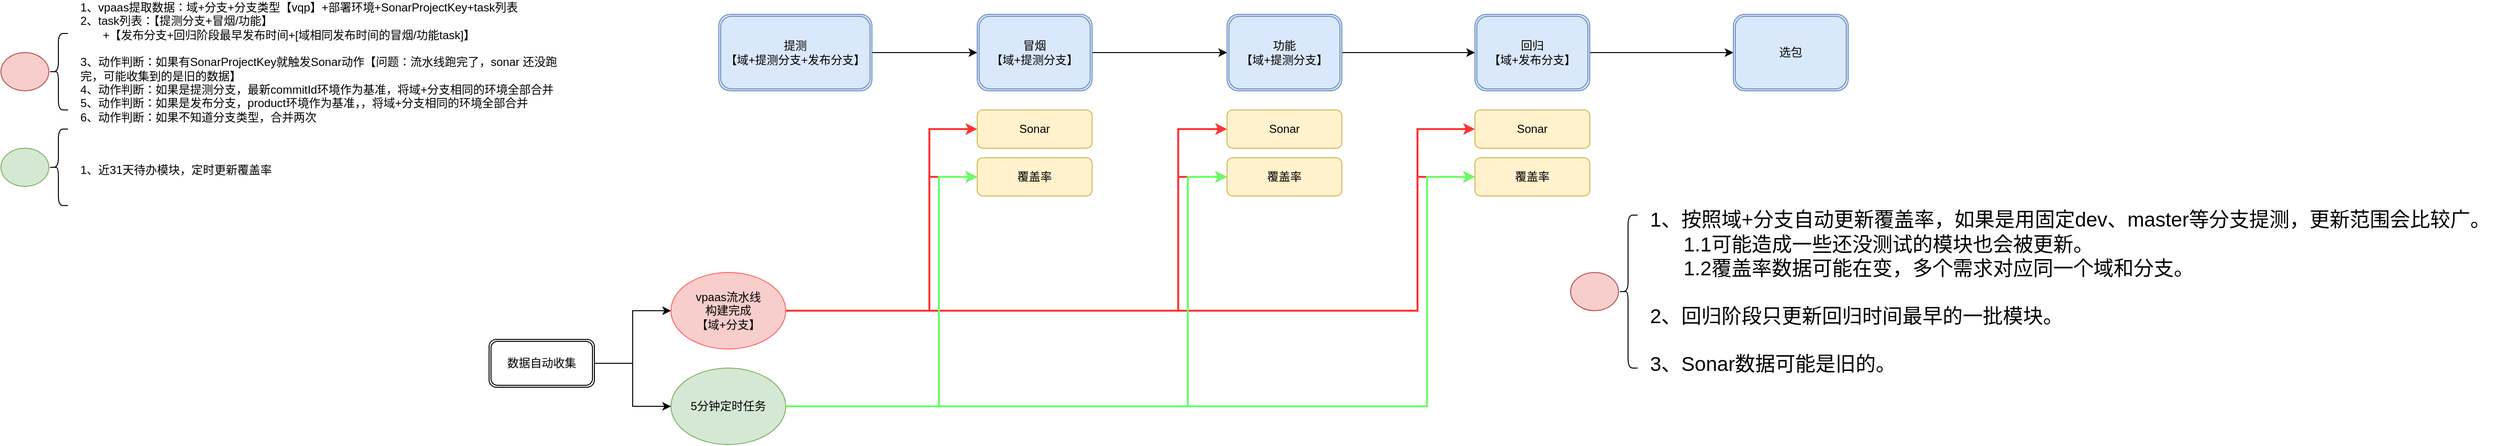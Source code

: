 <mxfile version="24.7.6">
  <diagram name="第 1 页" id="VxHALeBs2BCOJVHT1nt_">
    <mxGraphModel dx="3088" dy="764" grid="1" gridSize="10" guides="1" tooltips="1" connect="1" arrows="1" fold="1" page="1" pageScale="1" pageWidth="1654" pageHeight="1169" math="0" shadow="0">
      <root>
        <mxCell id="0" />
        <mxCell id="1" parent="0" />
        <mxCell id="tMMxIuNE6PGJ_qNbsWa4-6" style="edgeStyle=orthogonalEdgeStyle;rounded=0;orthogonalLoop=1;jettySize=auto;html=1;exitX=1;exitY=0.5;exitDx=0;exitDy=0;entryX=0;entryY=0.5;entryDx=0;entryDy=0;" parent="1" source="tMMxIuNE6PGJ_qNbsWa4-1" target="tMMxIuNE6PGJ_qNbsWa4-2" edge="1">
          <mxGeometry relative="1" as="geometry" />
        </mxCell>
        <mxCell id="tMMxIuNE6PGJ_qNbsWa4-1" value="提测&lt;div&gt;【域+提测分支+发布分支】&lt;/div&gt;" style="shape=ext;double=1;rounded=1;whiteSpace=wrap;html=1;fillColor=#dae8fc;strokeColor=#6c8ebf;" parent="1" vertex="1">
          <mxGeometry x="-490" y="70" width="160" height="80" as="geometry" />
        </mxCell>
        <mxCell id="tMMxIuNE6PGJ_qNbsWa4-7" style="edgeStyle=orthogonalEdgeStyle;rounded=0;orthogonalLoop=1;jettySize=auto;html=1;exitX=1;exitY=0.5;exitDx=0;exitDy=0;entryX=0;entryY=0.5;entryDx=0;entryDy=0;" parent="1" source="tMMxIuNE6PGJ_qNbsWa4-2" target="tMMxIuNE6PGJ_qNbsWa4-3" edge="1">
          <mxGeometry relative="1" as="geometry" />
        </mxCell>
        <mxCell id="tMMxIuNE6PGJ_qNbsWa4-2" value="冒烟&lt;div&gt;【域+提测分支】&lt;/div&gt;" style="shape=ext;double=1;rounded=1;whiteSpace=wrap;html=1;fillColor=#dae8fc;strokeColor=#6c8ebf;" parent="1" vertex="1">
          <mxGeometry x="-220" y="70" width="120" height="80" as="geometry" />
        </mxCell>
        <mxCell id="tMMxIuNE6PGJ_qNbsWa4-8" style="edgeStyle=orthogonalEdgeStyle;rounded=0;orthogonalLoop=1;jettySize=auto;html=1;exitX=1;exitY=0.5;exitDx=0;exitDy=0;entryX=0;entryY=0.5;entryDx=0;entryDy=0;" parent="1" source="tMMxIuNE6PGJ_qNbsWa4-3" target="tMMxIuNE6PGJ_qNbsWa4-4" edge="1">
          <mxGeometry relative="1" as="geometry" />
        </mxCell>
        <mxCell id="tMMxIuNE6PGJ_qNbsWa4-3" value="功能&lt;div&gt;【域+提测分支】&lt;/div&gt;" style="shape=ext;double=1;rounded=1;whiteSpace=wrap;html=1;fillColor=#dae8fc;strokeColor=#6c8ebf;" parent="1" vertex="1">
          <mxGeometry x="41" y="70" width="120" height="80" as="geometry" />
        </mxCell>
        <mxCell id="tMMxIuNE6PGJ_qNbsWa4-9" style="edgeStyle=orthogonalEdgeStyle;rounded=0;orthogonalLoop=1;jettySize=auto;html=1;exitX=1;exitY=0.5;exitDx=0;exitDy=0;entryX=0;entryY=0.5;entryDx=0;entryDy=0;" parent="1" source="tMMxIuNE6PGJ_qNbsWa4-4" target="tMMxIuNE6PGJ_qNbsWa4-5" edge="1">
          <mxGeometry relative="1" as="geometry" />
        </mxCell>
        <mxCell id="tMMxIuNE6PGJ_qNbsWa4-4" value="回归&lt;div&gt;【域+发布分支】&lt;/div&gt;" style="shape=ext;double=1;rounded=1;whiteSpace=wrap;html=1;fillColor=#dae8fc;strokeColor=#6c8ebf;" parent="1" vertex="1">
          <mxGeometry x="300" y="70" width="120" height="80" as="geometry" />
        </mxCell>
        <mxCell id="tMMxIuNE6PGJ_qNbsWa4-5" value="选包" style="shape=ext;double=1;rounded=1;whiteSpace=wrap;html=1;fillColor=#dae8fc;strokeColor=#6c8ebf;" parent="1" vertex="1">
          <mxGeometry x="570" y="70" width="120" height="80" as="geometry" />
        </mxCell>
        <mxCell id="cPDUq427SXMiCiDInlh4-6" style="edgeStyle=orthogonalEdgeStyle;rounded=0;orthogonalLoop=1;jettySize=auto;html=1;entryX=0;entryY=0.5;entryDx=0;entryDy=0;strokeColor=#FF3333;strokeWidth=2;" parent="1" source="tMMxIuNE6PGJ_qNbsWa4-11" target="tMMxIuNE6PGJ_qNbsWa4-25" edge="1">
          <mxGeometry relative="1" as="geometry">
            <Array as="points">
              <mxPoint x="-270" y="380" />
              <mxPoint x="-270" y="190" />
            </Array>
          </mxGeometry>
        </mxCell>
        <mxCell id="cPDUq427SXMiCiDInlh4-8" style="edgeStyle=orthogonalEdgeStyle;rounded=0;orthogonalLoop=1;jettySize=auto;html=1;entryX=0;entryY=0.5;entryDx=0;entryDy=0;strokeColor=#FF3333;strokeWidth=2;" parent="1" source="tMMxIuNE6PGJ_qNbsWa4-11" target="tMMxIuNE6PGJ_qNbsWa4-24" edge="1">
          <mxGeometry relative="1" as="geometry">
            <Array as="points">
              <mxPoint x="-270" y="380" />
              <mxPoint x="-270" y="240" />
            </Array>
          </mxGeometry>
        </mxCell>
        <mxCell id="cPDUq427SXMiCiDInlh4-9" style="edgeStyle=orthogonalEdgeStyle;rounded=0;orthogonalLoop=1;jettySize=auto;html=1;entryX=0;entryY=0.5;entryDx=0;entryDy=0;strokeWidth=2;strokeColor=#FF3333;" parent="1" source="tMMxIuNE6PGJ_qNbsWa4-11" target="cPDUq427SXMiCiDInlh4-2" edge="1">
          <mxGeometry relative="1" as="geometry">
            <mxPoint x="-40" y="350" as="targetPoint" />
            <Array as="points">
              <mxPoint x="-10" y="380" />
              <mxPoint x="-10" y="190" />
            </Array>
          </mxGeometry>
        </mxCell>
        <mxCell id="cPDUq427SXMiCiDInlh4-10" style="edgeStyle=orthogonalEdgeStyle;rounded=0;orthogonalLoop=1;jettySize=auto;html=1;entryX=0;entryY=0.5;entryDx=0;entryDy=0;strokeWidth=2;strokeColor=#FF3333;" parent="1" source="tMMxIuNE6PGJ_qNbsWa4-11" target="cPDUq427SXMiCiDInlh4-1" edge="1">
          <mxGeometry relative="1" as="geometry">
            <Array as="points">
              <mxPoint x="-10" y="380" />
              <mxPoint x="-10" y="240" />
            </Array>
          </mxGeometry>
        </mxCell>
        <mxCell id="cPDUq427SXMiCiDInlh4-11" style="edgeStyle=orthogonalEdgeStyle;rounded=0;orthogonalLoop=1;jettySize=auto;html=1;entryX=0;entryY=0.5;entryDx=0;entryDy=0;strokeColor=#FF3333;strokeWidth=2;" parent="1" source="tMMxIuNE6PGJ_qNbsWa4-11" target="cPDUq427SXMiCiDInlh4-4" edge="1">
          <mxGeometry relative="1" as="geometry">
            <Array as="points">
              <mxPoint x="240" y="380" />
              <mxPoint x="240" y="190" />
            </Array>
          </mxGeometry>
        </mxCell>
        <mxCell id="cPDUq427SXMiCiDInlh4-12" style="edgeStyle=orthogonalEdgeStyle;rounded=0;orthogonalLoop=1;jettySize=auto;html=1;entryX=0;entryY=0.5;entryDx=0;entryDy=0;strokeColor=#FF3333;strokeWidth=2;" parent="1" source="tMMxIuNE6PGJ_qNbsWa4-11" target="cPDUq427SXMiCiDInlh4-3" edge="1">
          <mxGeometry relative="1" as="geometry">
            <Array as="points">
              <mxPoint x="240" y="380" />
              <mxPoint x="240" y="240" />
            </Array>
          </mxGeometry>
        </mxCell>
        <mxCell id="tMMxIuNE6PGJ_qNbsWa4-11" value="vpaas流水线&lt;div&gt;构建完成&lt;/div&gt;&lt;div&gt;【域+分支】&lt;/div&gt;" style="ellipse;whiteSpace=wrap;html=1;fillColor=#f8cecc;strokeColor=#FF6666;" parent="1" vertex="1">
          <mxGeometry x="-540" y="340" width="120" height="80" as="geometry" />
        </mxCell>
        <mxCell id="tMMxIuNE6PGJ_qNbsWa4-24" value="覆盖率" style="rounded=1;whiteSpace=wrap;html=1;fillColor=#fff2cc;strokeColor=#d6b656;" parent="1" vertex="1">
          <mxGeometry x="-220" y="220" width="120" height="40" as="geometry" />
        </mxCell>
        <mxCell id="tMMxIuNE6PGJ_qNbsWa4-25" value="Sonar" style="rounded=1;whiteSpace=wrap;html=1;fillColor=#fff2cc;strokeColor=#d6b656;" parent="1" vertex="1">
          <mxGeometry x="-220" y="170" width="120" height="40" as="geometry" />
        </mxCell>
        <mxCell id="cPDUq427SXMiCiDInlh4-1" value="覆盖率" style="rounded=1;whiteSpace=wrap;html=1;fillColor=#fff2cc;strokeColor=#d6b656;" parent="1" vertex="1">
          <mxGeometry x="41" y="220" width="120" height="40" as="geometry" />
        </mxCell>
        <mxCell id="cPDUq427SXMiCiDInlh4-2" value="Sonar" style="rounded=1;whiteSpace=wrap;html=1;fillColor=#fff2cc;strokeColor=#d6b656;" parent="1" vertex="1">
          <mxGeometry x="41" y="170" width="120" height="40" as="geometry" />
        </mxCell>
        <mxCell id="cPDUq427SXMiCiDInlh4-3" value="覆盖率" style="rounded=1;whiteSpace=wrap;html=1;fillColor=#fff2cc;strokeColor=#d6b656;" parent="1" vertex="1">
          <mxGeometry x="300" y="220" width="120" height="40" as="geometry" />
        </mxCell>
        <mxCell id="cPDUq427SXMiCiDInlh4-4" value="Sonar" style="rounded=1;whiteSpace=wrap;html=1;fillColor=#fff2cc;strokeColor=#d6b656;" parent="1" vertex="1">
          <mxGeometry x="300" y="170" width="120" height="40" as="geometry" />
        </mxCell>
        <mxCell id="cPDUq427SXMiCiDInlh4-14" style="edgeStyle=orthogonalEdgeStyle;rounded=0;orthogonalLoop=1;jettySize=auto;html=1;entryX=0;entryY=0.5;entryDx=0;entryDy=0;strokeWidth=2;strokeColor=#66FF66;" parent="1" source="cPDUq427SXMiCiDInlh4-13" target="tMMxIuNE6PGJ_qNbsWa4-24" edge="1">
          <mxGeometry relative="1" as="geometry">
            <Array as="points">
              <mxPoint x="-260" y="480" />
              <mxPoint x="-260" y="240" />
            </Array>
          </mxGeometry>
        </mxCell>
        <mxCell id="cPDUq427SXMiCiDInlh4-15" style="edgeStyle=orthogonalEdgeStyle;rounded=0;orthogonalLoop=1;jettySize=auto;html=1;entryX=0;entryY=0.5;entryDx=0;entryDy=0;strokeWidth=2;strokeColor=#66FF66;" parent="1" source="cPDUq427SXMiCiDInlh4-13" target="cPDUq427SXMiCiDInlh4-1" edge="1">
          <mxGeometry relative="1" as="geometry">
            <Array as="points">
              <mxPoint y="480" />
              <mxPoint y="240" />
            </Array>
          </mxGeometry>
        </mxCell>
        <mxCell id="cPDUq427SXMiCiDInlh4-16" style="edgeStyle=orthogonalEdgeStyle;rounded=0;orthogonalLoop=1;jettySize=auto;html=1;entryX=0;entryY=0.5;entryDx=0;entryDy=0;strokeColor=#66FF66;strokeWidth=2;" parent="1" source="cPDUq427SXMiCiDInlh4-13" target="cPDUq427SXMiCiDInlh4-3" edge="1">
          <mxGeometry relative="1" as="geometry">
            <Array as="points">
              <mxPoint x="250" y="480" />
              <mxPoint x="250" y="240" />
            </Array>
          </mxGeometry>
        </mxCell>
        <mxCell id="cPDUq427SXMiCiDInlh4-13" value="5分钟定时任务" style="ellipse;whiteSpace=wrap;html=1;fillColor=#d5e8d4;strokeColor=#82b366;" parent="1" vertex="1">
          <mxGeometry x="-540" y="440" width="120" height="80" as="geometry" />
        </mxCell>
        <mxCell id="cPDUq427SXMiCiDInlh4-18" style="edgeStyle=orthogonalEdgeStyle;rounded=0;orthogonalLoop=1;jettySize=auto;html=1;entryX=0;entryY=0.5;entryDx=0;entryDy=0;" parent="1" source="cPDUq427SXMiCiDInlh4-17" target="tMMxIuNE6PGJ_qNbsWa4-11" edge="1">
          <mxGeometry relative="1" as="geometry" />
        </mxCell>
        <mxCell id="cPDUq427SXMiCiDInlh4-19" style="edgeStyle=orthogonalEdgeStyle;rounded=0;orthogonalLoop=1;jettySize=auto;html=1;entryX=0;entryY=0.5;entryDx=0;entryDy=0;" parent="1" source="cPDUq427SXMiCiDInlh4-17" target="cPDUq427SXMiCiDInlh4-13" edge="1">
          <mxGeometry relative="1" as="geometry" />
        </mxCell>
        <mxCell id="cPDUq427SXMiCiDInlh4-17" value="数据自动收集" style="shape=ext;double=1;rounded=1;whiteSpace=wrap;html=1;" parent="1" vertex="1">
          <mxGeometry x="-730" y="410" width="110" height="50" as="geometry" />
        </mxCell>
        <mxCell id="cPDUq427SXMiCiDInlh4-20" value="" style="ellipse;whiteSpace=wrap;html=1;fillColor=#f8cecc;strokeColor=#b85450;" parent="1" vertex="1">
          <mxGeometry x="-1240" y="110" width="50" height="40" as="geometry" />
        </mxCell>
        <mxCell id="cPDUq427SXMiCiDInlh4-21" value="" style="shape=curlyBracket;whiteSpace=wrap;html=1;rounded=1;labelPosition=left;verticalLabelPosition=middle;align=right;verticalAlign=middle;" parent="1" vertex="1">
          <mxGeometry x="-1190" y="90" width="20" height="80" as="geometry" />
        </mxCell>
        <mxCell id="cPDUq427SXMiCiDInlh4-22" value="1、vpaas提取数据：域+分支+分支类型【vqp】+部署环境+SonarProjectKey+task列表&lt;div&gt;2、task列表：【提测分支+冒烟/功能】&lt;/div&gt;&lt;div&gt;&amp;nbsp; &amp;nbsp; &amp;nbsp; &amp;nbsp;+【发布分支+回归阶段最早发布时间+[域相同发布时间的冒烟/功能task]】&lt;/div&gt;&lt;div&gt;&lt;br&gt;&lt;/div&gt;&lt;div&gt;3、动作判断：如果有SonarProjectKey就触发Sonar动作【问题：流水线跑完了，sonar 还没跑完，可能收集到的是旧的数据】&lt;/div&gt;&lt;div&gt;4、动作判断：如果是提测分支，最新commitId环境作为基准，将域+分支相同的环境全部合并&lt;/div&gt;&lt;div&gt;5、动作判断：如果是发布分支，product环境作为基准，&lt;span style=&quot;background-color: initial;&quot;&gt;，将域+分支相同的环境全部合并&lt;/span&gt;&lt;/div&gt;&lt;div&gt;&lt;span style=&quot;background-color: initial;&quot;&gt;6、动作判断：如果不知道分支类型，合并两次&lt;/span&gt;&lt;/div&gt;" style="text;html=1;align=left;verticalAlign=middle;whiteSpace=wrap;rounded=0;" parent="1" vertex="1">
          <mxGeometry x="-1159" y="60" width="519" height="120" as="geometry" />
        </mxCell>
        <mxCell id="cPDUq427SXMiCiDInlh4-23" value="" style="ellipse;whiteSpace=wrap;html=1;fillColor=#d5e8d4;strokeColor=#82b366;" parent="1" vertex="1">
          <mxGeometry x="-1240" y="210" width="50" height="40" as="geometry" />
        </mxCell>
        <mxCell id="cPDUq427SXMiCiDInlh4-24" value="" style="shape=curlyBracket;whiteSpace=wrap;html=1;rounded=1;labelPosition=left;verticalLabelPosition=middle;align=right;verticalAlign=middle;" parent="1" vertex="1">
          <mxGeometry x="-1190" y="190" width="20" height="80" as="geometry" />
        </mxCell>
        <mxCell id="cPDUq427SXMiCiDInlh4-25" value="&lt;br&gt;&lt;div&gt;1、近31天待办模块，定时更新覆盖率&lt;/div&gt;" style="text;html=1;align=left;verticalAlign=middle;whiteSpace=wrap;rounded=0;" parent="1" vertex="1">
          <mxGeometry x="-1159" y="190" width="479" height="70" as="geometry" />
        </mxCell>
        <mxCell id="cPDUq427SXMiCiDInlh4-26" value="" style="ellipse;whiteSpace=wrap;html=1;fillColor=#f8cecc;strokeColor=#b85450;" parent="1" vertex="1">
          <mxGeometry x="400" y="340" width="50" height="40" as="geometry" />
        </mxCell>
        <mxCell id="cPDUq427SXMiCiDInlh4-27" value="" style="shape=curlyBracket;whiteSpace=wrap;html=1;rounded=1;labelPosition=left;verticalLabelPosition=middle;align=right;verticalAlign=middle;" parent="1" vertex="1">
          <mxGeometry x="450" y="280" width="20" height="160" as="geometry" />
        </mxCell>
        <mxCell id="cPDUq427SXMiCiDInlh4-28" value="&lt;font style=&quot;font-size: 21px;&quot;&gt;1、按照域+分支自动更新覆盖率，如果是用固定dev、master等分支提测，更新范围会比较广。&lt;/font&gt;&lt;div style=&quot;font-size: 21px;&quot;&gt;&lt;font style=&quot;font-size: 21px;&quot;&gt;&amp;nbsp; &amp;nbsp; &amp;nbsp; 1.1可能造成一些还没测试的模块也会被更新。&lt;/font&gt;&lt;/div&gt;&lt;div style=&quot;font-size: 21px;&quot;&gt;&lt;font style=&quot;font-size: 21px;&quot;&gt;&amp;nbsp; &amp;nbsp; &amp;nbsp; 1.2覆盖率数据可能在变，多个需求对应同一个域和分支。&lt;br&gt;&lt;/font&gt;&lt;div&gt;&lt;font style=&quot;font-size: 21px;&quot;&gt;&lt;br&gt;&lt;/font&gt;&lt;/div&gt;&lt;div&gt;&lt;font style=&quot;font-size: 21px;&quot;&gt;2、回归阶段只更新回归时间最早的一批模块。&lt;/font&gt;&lt;/div&gt;&lt;div&gt;&lt;font style=&quot;font-size: 21px;&quot;&gt;&lt;br&gt;&lt;/font&gt;&lt;/div&gt;&lt;/div&gt;&lt;div style=&quot;font-size: 21px;&quot;&gt;&lt;font style=&quot;font-size: 21px;&quot;&gt;3、Sonar数据可能是旧的。&lt;/font&gt;&lt;/div&gt;" style="text;html=1;align=left;verticalAlign=middle;whiteSpace=wrap;rounded=0;" parent="1" vertex="1">
          <mxGeometry x="481" y="270" width="889" height="180" as="geometry" />
        </mxCell>
      </root>
    </mxGraphModel>
  </diagram>
</mxfile>
